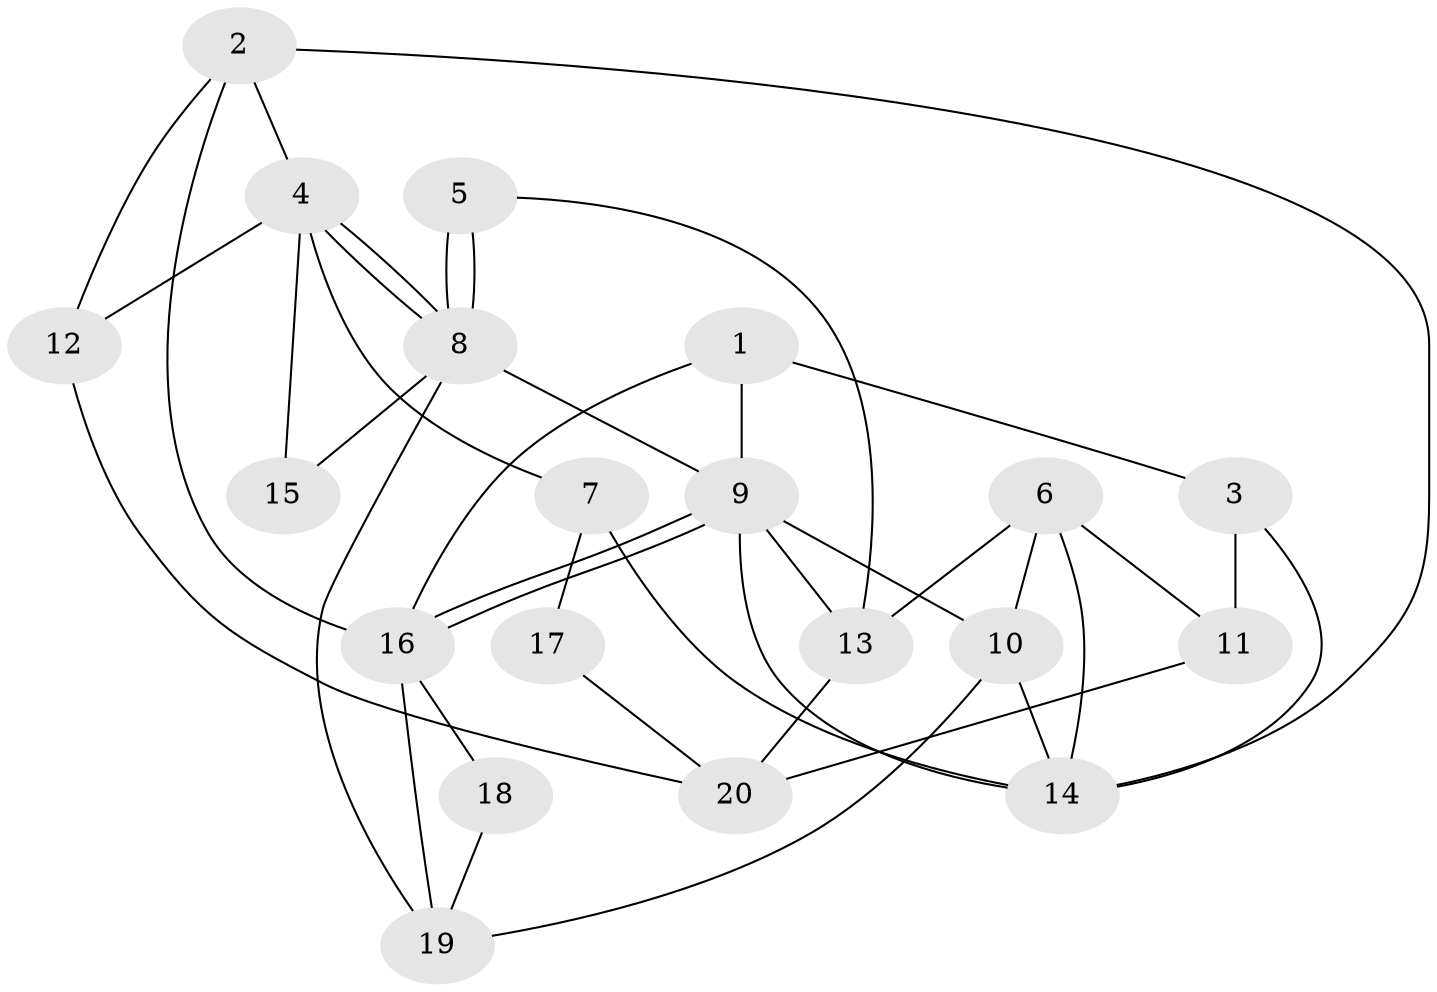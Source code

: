 // Generated by graph-tools (version 1.1) at 2025/46/02/15/25 05:46:28]
// undirected, 20 vertices, 40 edges
graph export_dot {
graph [start="1"]
  node [color=gray90,style=filled];
  1;
  2;
  3;
  4;
  5;
  6;
  7;
  8;
  9;
  10;
  11;
  12;
  13;
  14;
  15;
  16;
  17;
  18;
  19;
  20;
  1 -- 16;
  1 -- 9;
  1 -- 3;
  2 -- 12;
  2 -- 14;
  2 -- 4;
  2 -- 16;
  3 -- 14;
  3 -- 11;
  4 -- 8;
  4 -- 8;
  4 -- 7;
  4 -- 12;
  4 -- 15;
  5 -- 8;
  5 -- 8;
  5 -- 13;
  6 -- 10;
  6 -- 14;
  6 -- 11;
  6 -- 13;
  7 -- 14;
  7 -- 17;
  8 -- 9;
  8 -- 15;
  8 -- 19;
  9 -- 16;
  9 -- 16;
  9 -- 10;
  9 -- 13;
  9 -- 14;
  10 -- 19;
  10 -- 14;
  11 -- 20;
  12 -- 20;
  13 -- 20;
  16 -- 18;
  16 -- 19;
  17 -- 20;
  18 -- 19;
}
